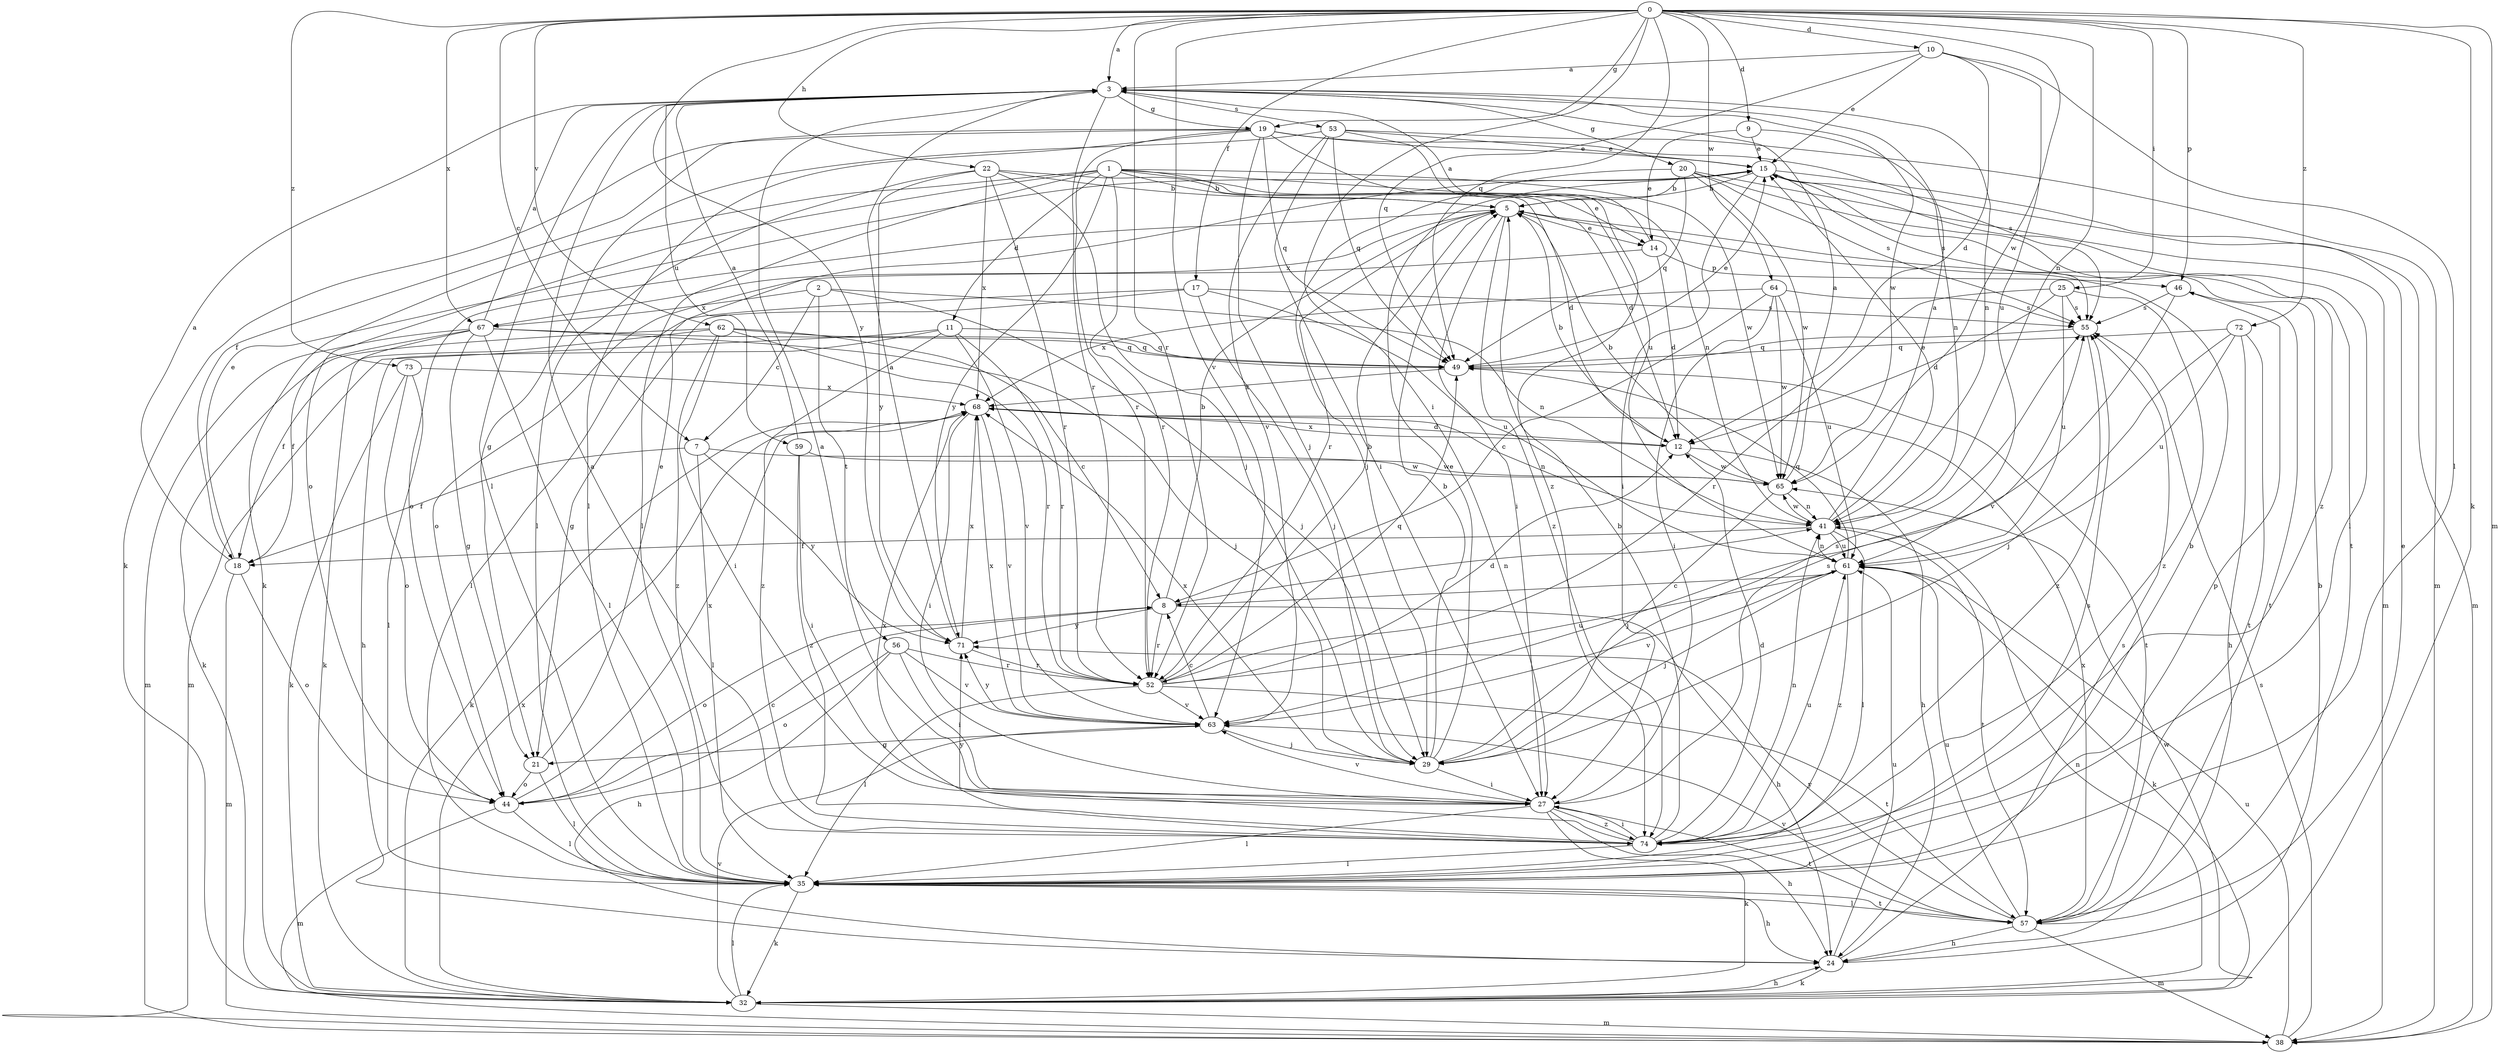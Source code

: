 strict digraph  {
0;
1;
2;
3;
5;
7;
8;
9;
10;
11;
12;
14;
15;
17;
18;
19;
20;
21;
22;
24;
25;
27;
29;
32;
35;
38;
41;
44;
46;
49;
52;
53;
55;
56;
57;
59;
61;
62;
63;
64;
65;
67;
68;
71;
72;
73;
74;
0 -> 3  [label=a];
0 -> 7  [label=c];
0 -> 9  [label=d];
0 -> 10  [label=d];
0 -> 17  [label=f];
0 -> 19  [label=g];
0 -> 22  [label=h];
0 -> 25  [label=i];
0 -> 27  [label=i];
0 -> 32  [label=k];
0 -> 38  [label=m];
0 -> 41  [label=n];
0 -> 46  [label=p];
0 -> 49  [label=q];
0 -> 52  [label=r];
0 -> 62  [label=v];
0 -> 63  [label=v];
0 -> 64  [label=w];
0 -> 65  [label=w];
0 -> 67  [label=x];
0 -> 71  [label=y];
0 -> 72  [label=z];
0 -> 73  [label=z];
1 -> 5  [label=b];
1 -> 11  [label=d];
1 -> 12  [label=d];
1 -> 14  [label=e];
1 -> 32  [label=k];
1 -> 35  [label=l];
1 -> 41  [label=n];
1 -> 44  [label=o];
1 -> 52  [label=r];
1 -> 65  [label=w];
1 -> 71  [label=y];
2 -> 7  [label=c];
2 -> 29  [label=j];
2 -> 41  [label=n];
2 -> 56  [label=t];
2 -> 67  [label=x];
3 -> 19  [label=g];
3 -> 20  [label=g];
3 -> 35  [label=l];
3 -> 41  [label=n];
3 -> 52  [label=r];
3 -> 53  [label=s];
3 -> 59  [label=u];
3 -> 65  [label=w];
5 -> 14  [label=e];
5 -> 27  [label=i];
5 -> 44  [label=o];
5 -> 52  [label=r];
5 -> 67  [label=x];
5 -> 74  [label=z];
7 -> 18  [label=f];
7 -> 35  [label=l];
7 -> 65  [label=w];
7 -> 71  [label=y];
8 -> 5  [label=b];
8 -> 24  [label=h];
8 -> 41  [label=n];
8 -> 44  [label=o];
8 -> 52  [label=r];
8 -> 71  [label=y];
9 -> 14  [label=e];
9 -> 15  [label=e];
9 -> 41  [label=n];
10 -> 3  [label=a];
10 -> 12  [label=d];
10 -> 15  [label=e];
10 -> 35  [label=l];
10 -> 49  [label=q];
10 -> 61  [label=u];
11 -> 24  [label=h];
11 -> 38  [label=m];
11 -> 49  [label=q];
11 -> 52  [label=r];
11 -> 63  [label=v];
11 -> 74  [label=z];
12 -> 5  [label=b];
12 -> 24  [label=h];
12 -> 65  [label=w];
12 -> 68  [label=x];
14 -> 3  [label=a];
14 -> 12  [label=d];
14 -> 44  [label=o];
14 -> 46  [label=p];
15 -> 5  [label=b];
15 -> 27  [label=i];
15 -> 35  [label=l];
15 -> 38  [label=m];
15 -> 55  [label=s];
15 -> 74  [label=z];
17 -> 21  [label=g];
17 -> 29  [label=j];
17 -> 35  [label=l];
17 -> 55  [label=s];
17 -> 61  [label=u];
18 -> 3  [label=a];
18 -> 15  [label=e];
18 -> 38  [label=m];
18 -> 44  [label=o];
19 -> 15  [label=e];
19 -> 18  [label=f];
19 -> 29  [label=j];
19 -> 32  [label=k];
19 -> 35  [label=l];
19 -> 49  [label=q];
19 -> 52  [label=r];
19 -> 55  [label=s];
19 -> 61  [label=u];
20 -> 5  [label=b];
20 -> 29  [label=j];
20 -> 38  [label=m];
20 -> 49  [label=q];
20 -> 55  [label=s];
20 -> 57  [label=t];
20 -> 65  [label=w];
21 -> 15  [label=e];
21 -> 35  [label=l];
21 -> 44  [label=o];
22 -> 5  [label=b];
22 -> 12  [label=d];
22 -> 29  [label=j];
22 -> 35  [label=l];
22 -> 52  [label=r];
22 -> 68  [label=x];
22 -> 71  [label=y];
24 -> 5  [label=b];
24 -> 32  [label=k];
24 -> 55  [label=s];
24 -> 61  [label=u];
25 -> 12  [label=d];
25 -> 52  [label=r];
25 -> 55  [label=s];
25 -> 61  [label=u];
25 -> 74  [label=z];
27 -> 3  [label=a];
27 -> 24  [label=h];
27 -> 32  [label=k];
27 -> 35  [label=l];
27 -> 55  [label=s];
27 -> 57  [label=t];
27 -> 63  [label=v];
27 -> 74  [label=z];
29 -> 5  [label=b];
29 -> 15  [label=e];
29 -> 27  [label=i];
29 -> 55  [label=s];
29 -> 68  [label=x];
32 -> 24  [label=h];
32 -> 35  [label=l];
32 -> 38  [label=m];
32 -> 41  [label=n];
32 -> 63  [label=v];
32 -> 65  [label=w];
32 -> 68  [label=x];
35 -> 5  [label=b];
35 -> 24  [label=h];
35 -> 32  [label=k];
35 -> 46  [label=p];
35 -> 55  [label=s];
35 -> 57  [label=t];
38 -> 55  [label=s];
38 -> 61  [label=u];
41 -> 3  [label=a];
41 -> 15  [label=e];
41 -> 18  [label=f];
41 -> 35  [label=l];
41 -> 57  [label=t];
41 -> 61  [label=u];
41 -> 65  [label=w];
44 -> 8  [label=c];
44 -> 35  [label=l];
44 -> 38  [label=m];
44 -> 68  [label=x];
46 -> 55  [label=s];
46 -> 57  [label=t];
46 -> 63  [label=v];
49 -> 15  [label=e];
49 -> 57  [label=t];
49 -> 68  [label=x];
52 -> 5  [label=b];
52 -> 12  [label=d];
52 -> 35  [label=l];
52 -> 49  [label=q];
52 -> 57  [label=t];
52 -> 61  [label=u];
52 -> 63  [label=v];
53 -> 15  [label=e];
53 -> 21  [label=g];
53 -> 27  [label=i];
53 -> 38  [label=m];
53 -> 49  [label=q];
53 -> 63  [label=v];
53 -> 74  [label=z];
55 -> 49  [label=q];
55 -> 74  [label=z];
56 -> 24  [label=h];
56 -> 27  [label=i];
56 -> 44  [label=o];
56 -> 52  [label=r];
56 -> 63  [label=v];
57 -> 15  [label=e];
57 -> 24  [label=h];
57 -> 35  [label=l];
57 -> 38  [label=m];
57 -> 61  [label=u];
57 -> 63  [label=v];
57 -> 68  [label=x];
57 -> 71  [label=y];
59 -> 3  [label=a];
59 -> 27  [label=i];
59 -> 65  [label=w];
59 -> 74  [label=z];
61 -> 8  [label=c];
61 -> 29  [label=j];
61 -> 32  [label=k];
61 -> 41  [label=n];
61 -> 49  [label=q];
61 -> 63  [label=v];
61 -> 74  [label=z];
62 -> 8  [label=c];
62 -> 18  [label=f];
62 -> 27  [label=i];
62 -> 32  [label=k];
62 -> 49  [label=q];
62 -> 52  [label=r];
62 -> 74  [label=z];
63 -> 8  [label=c];
63 -> 21  [label=g];
63 -> 29  [label=j];
63 -> 68  [label=x];
63 -> 71  [label=y];
64 -> 8  [label=c];
64 -> 27  [label=i];
64 -> 55  [label=s];
64 -> 61  [label=u];
64 -> 65  [label=w];
64 -> 68  [label=x];
65 -> 3  [label=a];
65 -> 5  [label=b];
65 -> 29  [label=j];
65 -> 41  [label=n];
67 -> 3  [label=a];
67 -> 18  [label=f];
67 -> 21  [label=g];
67 -> 29  [label=j];
67 -> 32  [label=k];
67 -> 35  [label=l];
67 -> 38  [label=m];
67 -> 49  [label=q];
68 -> 12  [label=d];
68 -> 27  [label=i];
68 -> 32  [label=k];
68 -> 41  [label=n];
68 -> 63  [label=v];
71 -> 3  [label=a];
71 -> 52  [label=r];
71 -> 68  [label=x];
72 -> 24  [label=h];
72 -> 29  [label=j];
72 -> 49  [label=q];
72 -> 57  [label=t];
72 -> 61  [label=u];
73 -> 32  [label=k];
73 -> 35  [label=l];
73 -> 44  [label=o];
73 -> 68  [label=x];
74 -> 3  [label=a];
74 -> 5  [label=b];
74 -> 12  [label=d];
74 -> 27  [label=i];
74 -> 35  [label=l];
74 -> 41  [label=n];
74 -> 61  [label=u];
74 -> 68  [label=x];
74 -> 71  [label=y];
}
